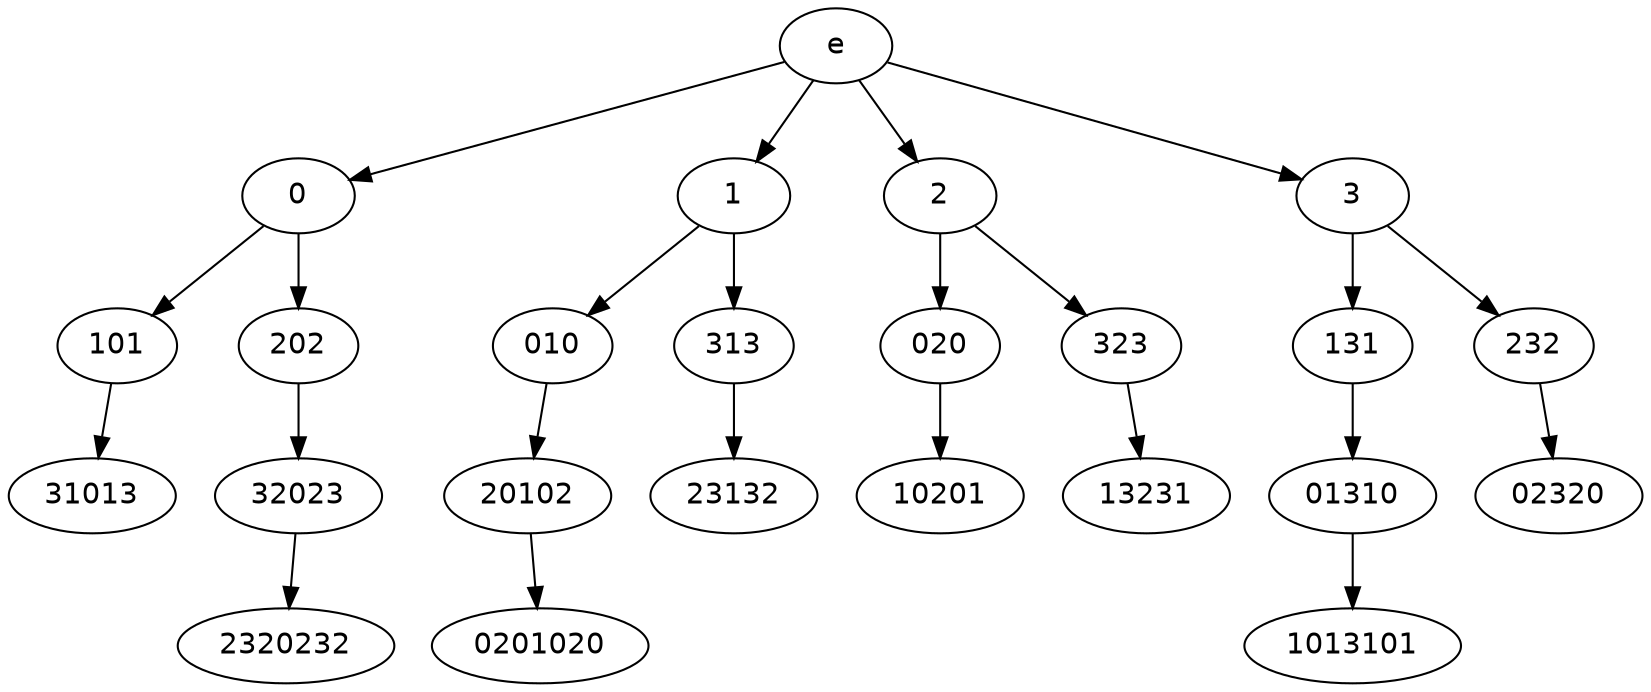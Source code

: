 digraph G {
node [fontname = "DejaVuSans"];
e -> 0;
e -> 1;
e -> 2;
e -> 3;
0 -> 101;
0 -> 202;
101 -> 31013;
202 -> 32023;
32023 -> 2320232;
1 -> 010;
1 -> 313;
010 -> 20102;
20102 -> 0201020;
313 -> 23132;
2 -> 020;
2 -> 323;
020 -> 10201;
323 -> 13231;
3 -> 131;
3 -> 232;
131 -> 01310;
01310 -> 1013101;
232 -> 02320;
}
